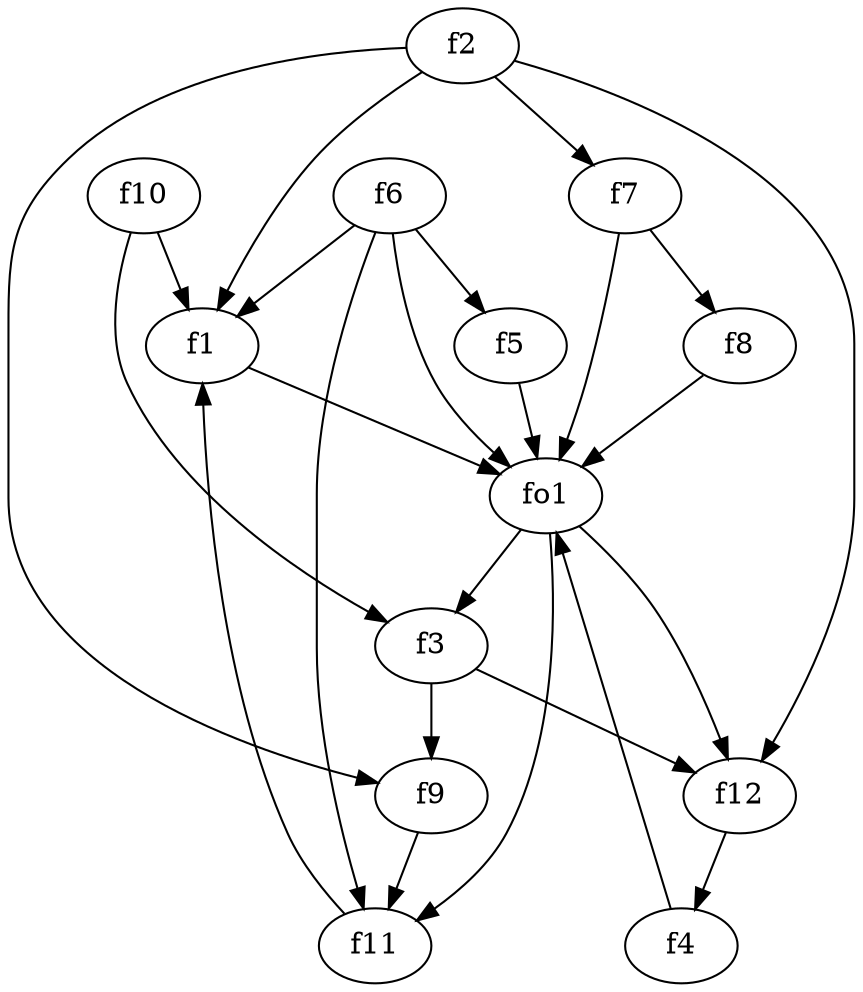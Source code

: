 strict digraph  {
f1;
f2;
f3;
f4;
f5;
f6;
f7;
f8;
f9;
f10;
f11;
f12;
fo1;
f1 -> fo1  [weight=2];
f2 -> f1  [weight=2];
f2 -> f12  [weight=2];
f2 -> f7  [weight=2];
f2 -> f9  [weight=2];
f3 -> f9  [weight=2];
f3 -> f12  [weight=2];
f4 -> fo1  [weight=2];
f5 -> fo1  [weight=2];
f6 -> f11  [weight=2];
f6 -> f5  [weight=2];
f6 -> fo1  [weight=2];
f6 -> f1  [weight=2];
f7 -> fo1  [weight=2];
f7 -> f8  [weight=2];
f8 -> fo1  [weight=2];
f9 -> f11  [weight=2];
f10 -> f3  [weight=2];
f10 -> f1  [weight=2];
f11 -> f1  [weight=2];
f12 -> f4  [weight=2];
fo1 -> f3  [weight=2];
fo1 -> f12  [weight=2];
fo1 -> f11  [weight=2];
}
